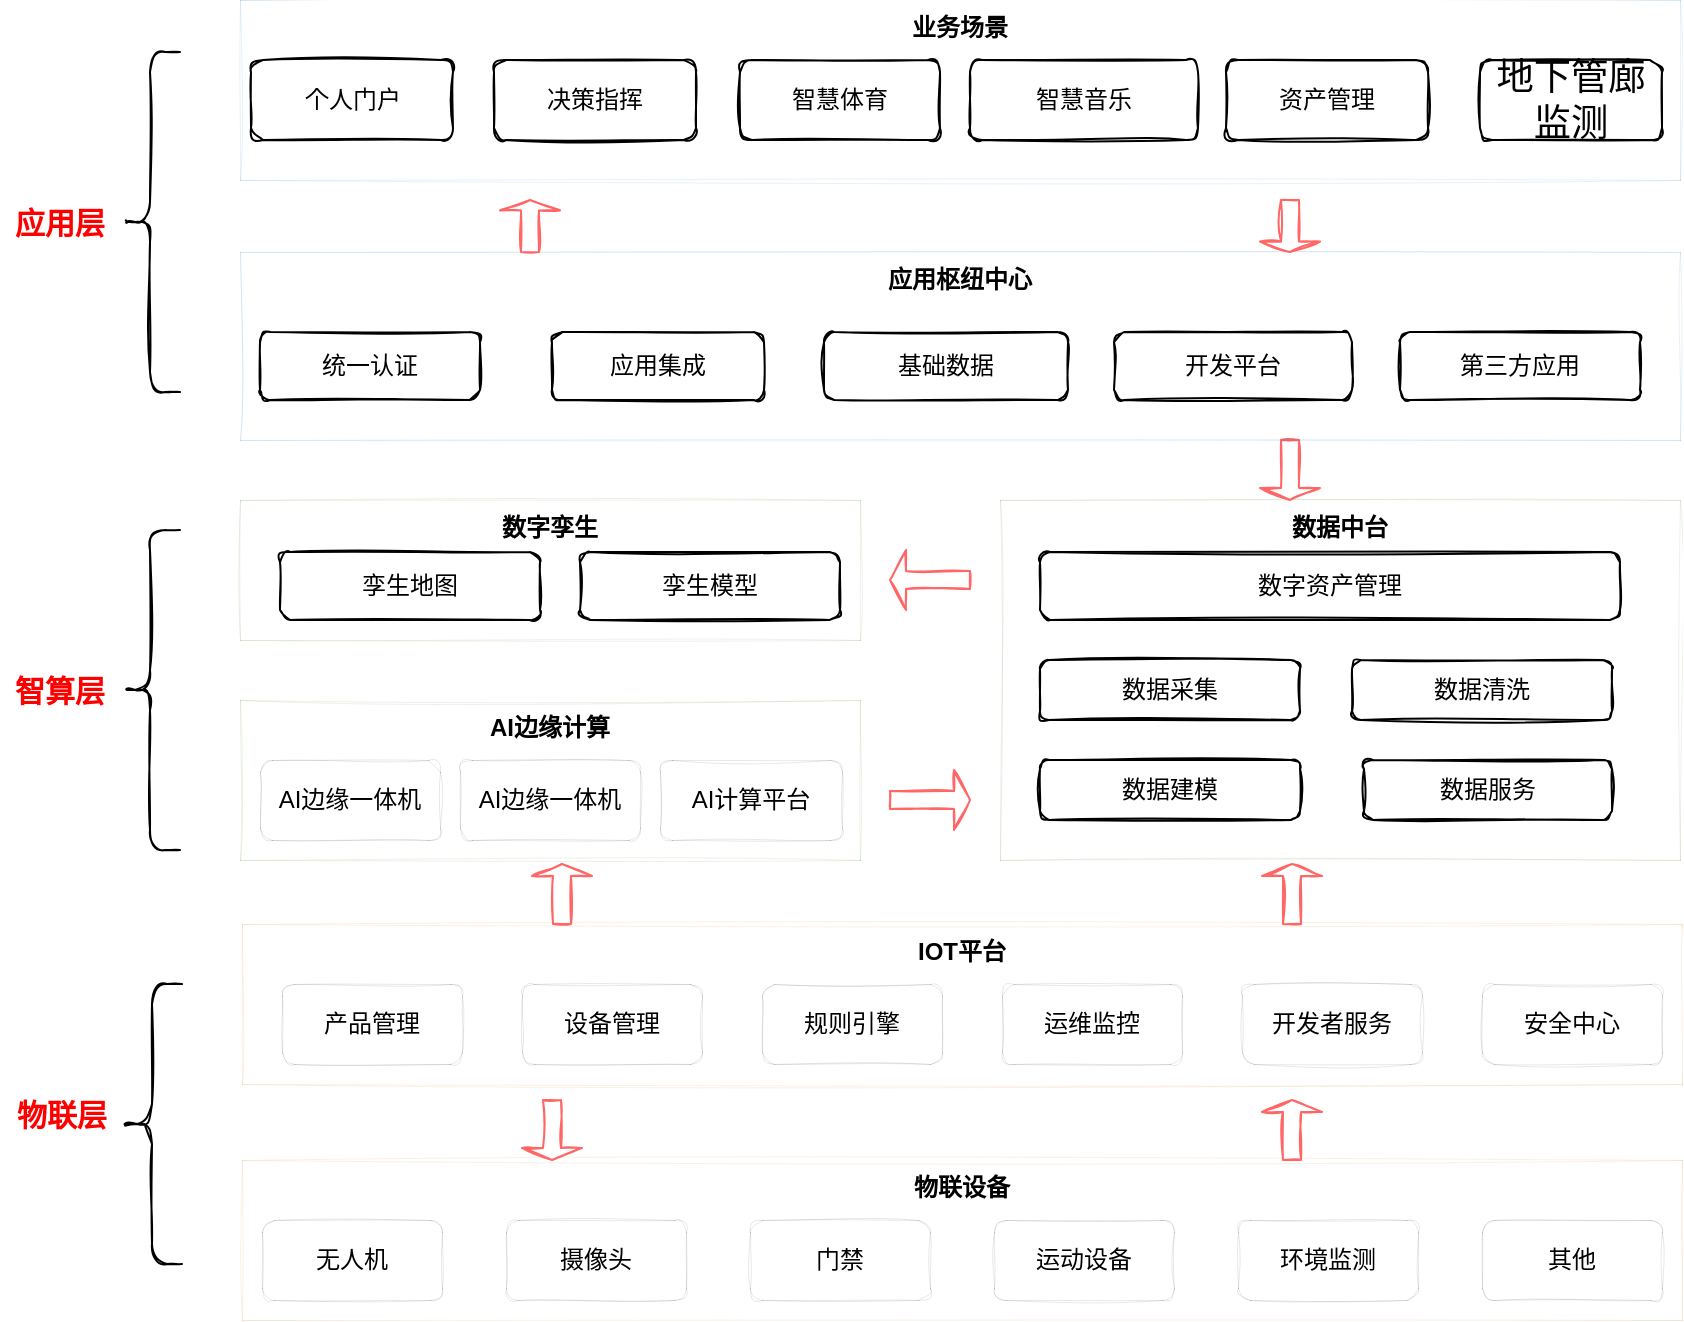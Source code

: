 <mxfile version="20.2.3" type="device"><diagram id="lpny6NcHaylUEcGBYCsV" name="第 1 页"><mxGraphModel dx="1208" dy="737" grid="0" gridSize="10" guides="0" tooltips="1" connect="0" arrows="1" fold="1" page="0" pageScale="1" pageWidth="3300" pageHeight="4681" math="0" shadow="0"><root><mxCell id="0"/><mxCell id="1" style="" parent="0"/><mxCell id="_Xkb9si103zXdXWpm26t-1" value="AI边缘计算" style="rounded=0;whiteSpace=wrap;html=1;sketch=1;verticalAlign=top;fillColor=#60a917;strokeColor=#2D7600;fontStyle=1;strokeWidth=0;fontColor=#000000;" parent="1" vertex="1"><mxGeometry x="149" y="530" width="310" height="80" as="geometry"/></mxCell><mxCell id="_Xkb9si103zXdXWpm26t-4" value="业务场景" style="rounded=0;whiteSpace=wrap;html=1;sketch=1;verticalAlign=top;align=center;fontStyle=1;fillColor=#1ba1e2;fontColor=#000000;strokeColor=#006EAF;strokeWidth=0;" parent="1" vertex="1"><mxGeometry x="149" y="180" width="720" height="90" as="geometry"/></mxCell><mxCell id="_Xkb9si103zXdXWpm26t-11" value="数据中台" style="rounded=0;whiteSpace=wrap;html=1;sketch=1;fillColor=#60a917;strokeColor=#2D7600;verticalAlign=top;fontStyle=1;strokeWidth=0;fontColor=#000000;" parent="1" vertex="1"><mxGeometry x="529" y="430" width="340" height="180" as="geometry"/></mxCell><mxCell id="2pCkgUhCcUw5I93V09om-3" value="数字孪生" style="rounded=0;whiteSpace=wrap;html=1;sketch=1;verticalAlign=top;fillColor=#60a917;strokeColor=#2D7600;fontStyle=1;strokeWidth=0;fontColor=#000000;" parent="1" vertex="1"><mxGeometry x="149" y="430" width="310" height="70" as="geometry"/></mxCell><mxCell id="2pCkgUhCcUw5I93V09om-4" value="物联设备" style="rounded=0;whiteSpace=wrap;html=1;sketch=1;align=center;verticalAlign=top;fillColor=#f0a30a;strokeColor=#BD7000;fontStyle=1;strokeWidth=0;fontColor=#000000;" parent="1" vertex="1"><mxGeometry x="150" y="760" width="720" height="80" as="geometry"/></mxCell><mxCell id="2pCkgUhCcUw5I93V09om-7" value="" style="shape=curlyBracket;whiteSpace=wrap;html=1;rounded=1;sketch=1;" parent="1" vertex="1"><mxGeometry x="90" y="672" width="30" height="140" as="geometry"/></mxCell><mxCell id="2pCkgUhCcUw5I93V09om-15" value="" style="shape=curlyBracket;whiteSpace=wrap;html=1;rounded=1;sketch=1;" parent="1" vertex="1"><mxGeometry x="89" y="445" width="30" height="160" as="geometry"/></mxCell><mxCell id="2pCkgUhCcUw5I93V09om-16" value="" style="shape=curlyBracket;whiteSpace=wrap;html=1;rounded=1;sketch=1;" parent="1" vertex="1"><mxGeometry x="89" y="206" width="30" height="170" as="geometry"/></mxCell><mxCell id="2pCkgUhCcUw5I93V09om-17" value="IOT平台" style="rounded=0;whiteSpace=wrap;html=1;sketch=1;verticalAlign=top;fillColor=#f0a30a;strokeColor=#BD7000;fontStyle=1;strokeWidth=0;fontColor=#000000;" parent="1" vertex="1"><mxGeometry x="150" y="642" width="720" height="80" as="geometry"/></mxCell><mxCell id="2pCkgUhCcUw5I93V09om-18" value="物联层" style="text;html=1;strokeColor=none;fillColor=default;align=center;verticalAlign=middle;whiteSpace=wrap;rounded=0;sketch=1;fontStyle=1;fontColor=#FF0000;fontSize=15;" parent="1" vertex="1"><mxGeometry x="30" y="722" width="60" height="30" as="geometry"/></mxCell><mxCell id="2pCkgUhCcUw5I93V09om-19" value="智算层" style="text;html=1;strokeColor=none;fillColor=default;align=center;verticalAlign=middle;whiteSpace=wrap;rounded=0;sketch=1;fontStyle=1;fontColor=#FF0000;fontSize=15;" parent="1" vertex="1"><mxGeometry x="29" y="510" width="60" height="30" as="geometry"/></mxCell><mxCell id="2pCkgUhCcUw5I93V09om-20" value="应用层" style="text;html=1;strokeColor=none;fillColor=default;align=center;verticalAlign=middle;whiteSpace=wrap;rounded=0;sketch=1;fontStyle=1;fontColor=#FF0000;fontSize=15;" parent="1" vertex="1"><mxGeometry x="29" y="276" width="60" height="30" as="geometry"/></mxCell><mxCell id="2pCkgUhCcUw5I93V09om-23" value="" style="shape=singleArrow;direction=south;whiteSpace=wrap;html=1;sketch=1;strokeWidth=1;strokeColor=#FF6666;" parent="1" vertex="1"><mxGeometry x="659" y="400" width="30" height="30" as="geometry"/></mxCell><mxCell id="2pCkgUhCcUw5I93V09om-25" value="&lt;span style=&quot;&quot;&gt;应用枢纽中心&lt;/span&gt;" style="rounded=0;whiteSpace=wrap;html=1;sketch=1;verticalAlign=top;align=center;fillColor=#1ba1e2;strokeColor=#006EAF;fontStyle=1;strokeWidth=0;fontColor=#000000;" parent="1" vertex="1"><mxGeometry x="149" y="306" width="720" height="94" as="geometry"/></mxCell><mxCell id="2pCkgUhCcUw5I93V09om-29" value="" style="shape=singleArrow;direction=north;whiteSpace=wrap;html=1;sketch=1;strokeWidth=1;strokeColor=#FF6666;" parent="1" vertex="1"><mxGeometry x="295" y="612" width="30" height="30" as="geometry"/></mxCell><mxCell id="2pCkgUhCcUw5I93V09om-42" value="产品管理" style="rounded=1;whiteSpace=wrap;html=1;sketch=1;strokeWidth=0;" parent="1" vertex="1"><mxGeometry x="170" y="672" width="90" height="40" as="geometry"/></mxCell><mxCell id="2pCkgUhCcUw5I93V09om-44" value="设备管理" style="rounded=1;whiteSpace=wrap;html=1;sketch=1;strokeWidth=0;" parent="1" vertex="1"><mxGeometry x="290" y="672" width="90" height="40" as="geometry"/></mxCell><mxCell id="2pCkgUhCcUw5I93V09om-46" value="AI边缘一体机" style="rounded=1;whiteSpace=wrap;html=1;sketch=1;strokeWidth=0;" parent="1" vertex="1"><mxGeometry x="159" y="560" width="90" height="40" as="geometry"/></mxCell><mxCell id="2pCkgUhCcUw5I93V09om-47" value="AI计算平台" style="rounded=1;whiteSpace=wrap;html=1;sketch=1;strokeWidth=0;" parent="1" vertex="1"><mxGeometry x="359" y="560" width="91" height="40" as="geometry"/></mxCell><mxCell id="2pCkgUhCcUw5I93V09om-48" value="统一认证" style="rounded=1;whiteSpace=wrap;html=1;sketch=1;flipH=1;" parent="1" vertex="1"><mxGeometry x="159" y="346" width="110" height="34" as="geometry"/></mxCell><mxCell id="2pCkgUhCcUw5I93V09om-49" value="应用集成" style="rounded=1;whiteSpace=wrap;html=1;sketch=1;flipH=1;" parent="1" vertex="1"><mxGeometry x="305" y="346" width="106" height="34" as="geometry"/></mxCell><mxCell id="2pCkgUhCcUw5I93V09om-51" value="基础数据" style="rounded=1;whiteSpace=wrap;html=1;sketch=1;flipH=1;" parent="1" vertex="1"><mxGeometry x="441" y="346" width="122" height="34" as="geometry"/></mxCell><mxCell id="2pCkgUhCcUw5I93V09om-55" value="智慧体育" style="rounded=1;whiteSpace=wrap;html=1;sketch=1;" parent="1" vertex="1"><mxGeometry x="399" y="210" width="100" height="40" as="geometry"/></mxCell><mxCell id="_Xkb9si103zXdXWpm26t-9" value="功能" parent="0"/><mxCell id="2pCkgUhCcUw5I93V09om-36" value="无人机" style="rounded=1;whiteSpace=wrap;html=1;sketch=1;strokeWidth=0;" parent="_Xkb9si103zXdXWpm26t-9" vertex="1"><mxGeometry x="160" y="790" width="90" height="40" as="geometry"/></mxCell><mxCell id="2pCkgUhCcUw5I93V09om-37" value="摄像头" style="rounded=1;whiteSpace=wrap;html=1;sketch=1;strokeWidth=0;" parent="_Xkb9si103zXdXWpm26t-9" vertex="1"><mxGeometry x="282" y="790" width="90" height="40" as="geometry"/></mxCell><mxCell id="2pCkgUhCcUw5I93V09om-38" value="门禁" style="rounded=1;whiteSpace=wrap;html=1;sketch=1;strokeWidth=0;" parent="_Xkb9si103zXdXWpm26t-9" vertex="1"><mxGeometry x="404" y="790" width="90" height="40" as="geometry"/></mxCell><mxCell id="2pCkgUhCcUw5I93V09om-39" value="运动设备" style="rounded=1;whiteSpace=wrap;html=1;sketch=1;strokeWidth=0;" parent="_Xkb9si103zXdXWpm26t-9" vertex="1"><mxGeometry x="526" y="790" width="90" height="40" as="geometry"/></mxCell><mxCell id="2pCkgUhCcUw5I93V09om-40" value="环境监测" style="rounded=1;whiteSpace=wrap;html=1;sketch=1;strokeWidth=0;" parent="_Xkb9si103zXdXWpm26t-9" vertex="1"><mxGeometry x="648" y="790" width="90" height="40" as="geometry"/></mxCell><mxCell id="2pCkgUhCcUw5I93V09om-56" value="第三方应用" style="rounded=1;whiteSpace=wrap;html=1;sketch=1;" parent="_Xkb9si103zXdXWpm26t-9" vertex="1"><mxGeometry x="729" y="346" width="120" height="34" as="geometry"/></mxCell><mxCell id="2pCkgUhCcUw5I93V09om-58" value="开发平台" style="rounded=1;whiteSpace=wrap;html=1;sketch=1;flipH=1;" parent="_Xkb9si103zXdXWpm26t-9" vertex="1"><mxGeometry x="586" y="346" width="119" height="34" as="geometry"/></mxCell><mxCell id="2pCkgUhCcUw5I93V09om-70" value="智慧音乐" style="rounded=1;whiteSpace=wrap;html=1;sketch=1;" parent="_Xkb9si103zXdXWpm26t-9" vertex="1"><mxGeometry x="514" y="210" width="114" height="40" as="geometry"/></mxCell><mxCell id="2pCkgUhCcUw5I93V09om-71" value="资产管理" style="rounded=1;whiteSpace=wrap;html=1;sketch=1;" parent="_Xkb9si103zXdXWpm26t-9" vertex="1"><mxGeometry x="642" y="210" width="101" height="40" as="geometry"/></mxCell><mxCell id="2pCkgUhCcUw5I93V09om-73" value="&lt;p class=&quot;MsoNormal&quot;&gt;&lt;span style=&quot;mso-spacerun:'yes';font-family:宋体;font-size:14.0pt;&lt;br/&gt;mso-font-kerning:0.0pt;&quot;&gt;地下管廊监测&lt;/span&gt;&lt;/p&gt;" style="rounded=1;whiteSpace=wrap;html=1;sketch=1;" parent="_Xkb9si103zXdXWpm26t-9" vertex="1"><mxGeometry x="769" y="210" width="91" height="40" as="geometry"/></mxCell><mxCell id="2pCkgUhCcUw5I93V09om-74" value="" style="shape=singleArrow;direction=south;whiteSpace=wrap;html=1;sketch=1;rotation=-180;strokeWidth=1;strokeColor=#FF6666;" parent="_Xkb9si103zXdXWpm26t-9" vertex="1"><mxGeometry x="660" y="612" width="30" height="30" as="geometry"/></mxCell><mxCell id="2pCkgUhCcUw5I93V09om-75" value="" style="shape=singleArrow;direction=south;whiteSpace=wrap;html=1;sketch=1;strokeWidth=1;strokeColor=#FF6666;" parent="_Xkb9si103zXdXWpm26t-9" vertex="1"><mxGeometry x="659" y="280" width="30" height="26" as="geometry"/></mxCell><mxCell id="2pCkgUhCcUw5I93V09om-76" value="" style="shape=singleArrow;direction=north;whiteSpace=wrap;html=1;sketch=1;strokeColor=#FF6666;strokeWidth=1;" parent="_Xkb9si103zXdXWpm26t-9" vertex="1"><mxGeometry x="279" y="280" width="30" height="26" as="geometry"/></mxCell><mxCell id="2pCkgUhCcUw5I93V09om-77" value="AI边缘一体机" style="rounded=1;whiteSpace=wrap;html=1;sketch=1;strokeWidth=0;" parent="_Xkb9si103zXdXWpm26t-9" vertex="1"><mxGeometry x="259" y="560" width="90" height="40" as="geometry"/></mxCell><mxCell id="2pCkgUhCcUw5I93V09om-78" value="" style="shape=singleArrow;direction=south;whiteSpace=wrap;html=1;sketch=1;rotation=-90;strokeWidth=1;strokeColor=#FF6666;" parent="_Xkb9si103zXdXWpm26t-9" vertex="1"><mxGeometry x="479" y="560" width="30" height="40" as="geometry"/></mxCell><mxCell id="2pCkgUhCcUw5I93V09om-79" value="" style="shape=singleArrow;direction=south;whiteSpace=wrap;html=1;sketch=1;rotation=90;strokeWidth=1;strokeColor=#FF6666;" parent="_Xkb9si103zXdXWpm26t-9" vertex="1"><mxGeometry x="479" y="450" width="30" height="40" as="geometry"/></mxCell><mxCell id="2pCkgUhCcUw5I93V09om-81" value="" style="shape=singleArrow;direction=south;whiteSpace=wrap;html=1;sketch=1;rotation=-180;strokeWidth=1;strokeColor=#FF6666;" parent="_Xkb9si103zXdXWpm26t-9" vertex="1"><mxGeometry x="660" y="730" width="30" height="30" as="geometry"/></mxCell><mxCell id="2pCkgUhCcUw5I93V09om-82" value="" style="shape=singleArrow;direction=south;whiteSpace=wrap;html=1;sketch=1;rotation=0;strokeWidth=1;strokeColor=#FF6666;" parent="_Xkb9si103zXdXWpm26t-9" vertex="1"><mxGeometry x="290" y="730" width="30" height="30" as="geometry"/></mxCell><mxCell id="2pCkgUhCcUw5I93V09om-84" value="决策指挥" style="rounded=1;whiteSpace=wrap;html=1;sketch=1;" parent="_Xkb9si103zXdXWpm26t-9" vertex="1"><mxGeometry x="276" y="210" width="101" height="40" as="geometry"/></mxCell><mxCell id="2pCkgUhCcUw5I93V09om-87" value="规则引擎" style="rounded=1;whiteSpace=wrap;html=1;sketch=1;strokeWidth=0;" parent="_Xkb9si103zXdXWpm26t-9" vertex="1"><mxGeometry x="410" y="672" width="90" height="40" as="geometry"/></mxCell><mxCell id="2pCkgUhCcUw5I93V09om-88" value="运维监控" style="rounded=1;whiteSpace=wrap;html=1;sketch=1;strokeWidth=0;" parent="_Xkb9si103zXdXWpm26t-9" vertex="1"><mxGeometry x="530" y="672" width="90" height="40" as="geometry"/></mxCell><mxCell id="2pCkgUhCcUw5I93V09om-89" value="开发者服务" style="rounded=1;whiteSpace=wrap;html=1;sketch=1;strokeWidth=0;" parent="_Xkb9si103zXdXWpm26t-9" vertex="1"><mxGeometry x="650" y="672" width="90" height="40" as="geometry"/></mxCell><mxCell id="2pCkgUhCcUw5I93V09om-90" value="安全中心" style="rounded=1;whiteSpace=wrap;html=1;sketch=1;strokeWidth=0;" parent="_Xkb9si103zXdXWpm26t-9" vertex="1"><mxGeometry x="770" y="672" width="90" height="40" as="geometry"/></mxCell><mxCell id="2pCkgUhCcUw5I93V09om-93" value="孪生地图" style="rounded=1;whiteSpace=wrap;html=1;sketch=1;flipH=1;" parent="_Xkb9si103zXdXWpm26t-9" vertex="1"><mxGeometry x="169" y="456" width="130" height="34" as="geometry"/></mxCell><mxCell id="2pCkgUhCcUw5I93V09om-94" value="孪生模型" style="rounded=1;whiteSpace=wrap;html=1;sketch=1;flipH=1;" parent="_Xkb9si103zXdXWpm26t-9" vertex="1"><mxGeometry x="319" y="456" width="130" height="34" as="geometry"/></mxCell><mxCell id="2pCkgUhCcUw5I93V09om-96" value="数据建模" style="rounded=1;whiteSpace=wrap;html=1;sketch=1;flipH=1;" parent="_Xkb9si103zXdXWpm26t-9" vertex="1"><mxGeometry x="549" y="560" width="130" height="30" as="geometry"/></mxCell><mxCell id="2pCkgUhCcUw5I93V09om-97" value="数据服务" style="rounded=1;whiteSpace=wrap;html=1;sketch=1;flipH=1;" parent="_Xkb9si103zXdXWpm26t-9" vertex="1"><mxGeometry x="711" y="560" width="124" height="30" as="geometry"/></mxCell><mxCell id="2pCkgUhCcUw5I93V09om-98" value="数据采集" style="rounded=1;whiteSpace=wrap;html=1;sketch=1;flipH=1;" parent="_Xkb9si103zXdXWpm26t-9" vertex="1"><mxGeometry x="549" y="510" width="130" height="30" as="geometry"/></mxCell><mxCell id="2pCkgUhCcUw5I93V09om-99" value="数据清洗" style="rounded=1;whiteSpace=wrap;html=1;sketch=1;flipH=1;" parent="_Xkb9si103zXdXWpm26t-9" vertex="1"><mxGeometry x="705" y="510" width="130" height="30" as="geometry"/></mxCell><mxCell id="2pCkgUhCcUw5I93V09om-100" value="数字资产管理" style="rounded=1;whiteSpace=wrap;html=1;sketch=1;flipH=1;" parent="_Xkb9si103zXdXWpm26t-9" vertex="1"><mxGeometry x="549" y="456" width="290" height="34" as="geometry"/></mxCell><mxCell id="2pCkgUhCcUw5I93V09om-101" value="其他" style="rounded=1;whiteSpace=wrap;html=1;sketch=1;strokeWidth=0;" parent="_Xkb9si103zXdXWpm26t-9" vertex="1"><mxGeometry x="770" y="790" width="90" height="40" as="geometry"/></mxCell><mxCell id="2pCkgUhCcUw5I93V09om-102" value="个人门户" style="rounded=1;whiteSpace=wrap;html=1;sketch=1;" parent="_Xkb9si103zXdXWpm26t-9" vertex="1"><mxGeometry x="154.5" y="210" width="101" height="40" as="geometry"/></mxCell></root></mxGraphModel></diagram></mxfile>